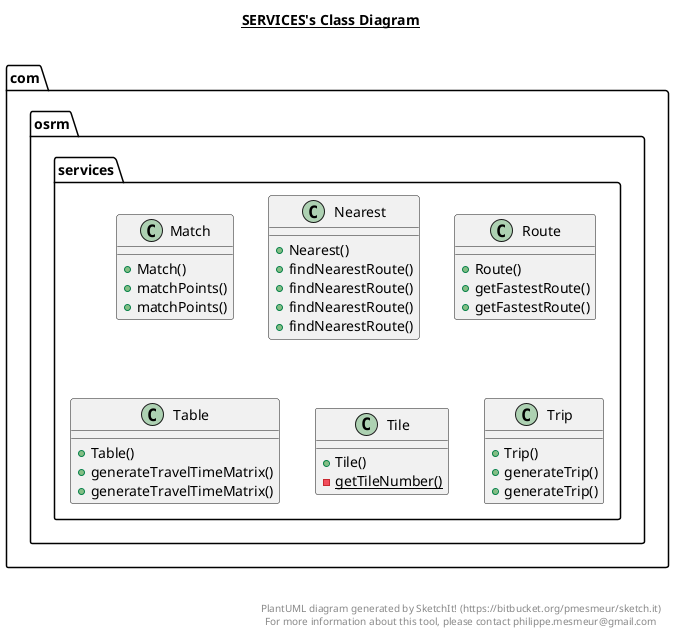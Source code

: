 @startuml

title __SERVICES's Class Diagram__\n

  namespace com.osrm.services {
    class com.osrm.services.Match {
        + Match()
        + matchPoints()
        + matchPoints()
    }
  }
  

  namespace com.osrm.services {
    class com.osrm.services.Nearest {
        + Nearest()
        + findNearestRoute()
        + findNearestRoute()
        + findNearestRoute()
        + findNearestRoute()
    }
  }
  

  namespace com.osrm.services {
    class com.osrm.services.Route {
        + Route()
        + getFastestRoute()
        + getFastestRoute()
    }
  }
  

  namespace com.osrm.services {
    class com.osrm.services.Table {
        + Table()
        + generateTravelTimeMatrix()
        + generateTravelTimeMatrix()
    }
  }
  

  namespace com.osrm.services {
    class com.osrm.services.Tile {
        + Tile()
        {static} - getTileNumber()
    }
  }
  

  namespace com.osrm.services {
    class com.osrm.services.Trip {
        + Trip()
        + generateTrip()
        + generateTrip()
    }
  }
  



right footer


PlantUML diagram generated by SketchIt! (https://bitbucket.org/pmesmeur/sketch.it)
For more information about this tool, please contact philippe.mesmeur@gmail.com
endfooter

@enduml
